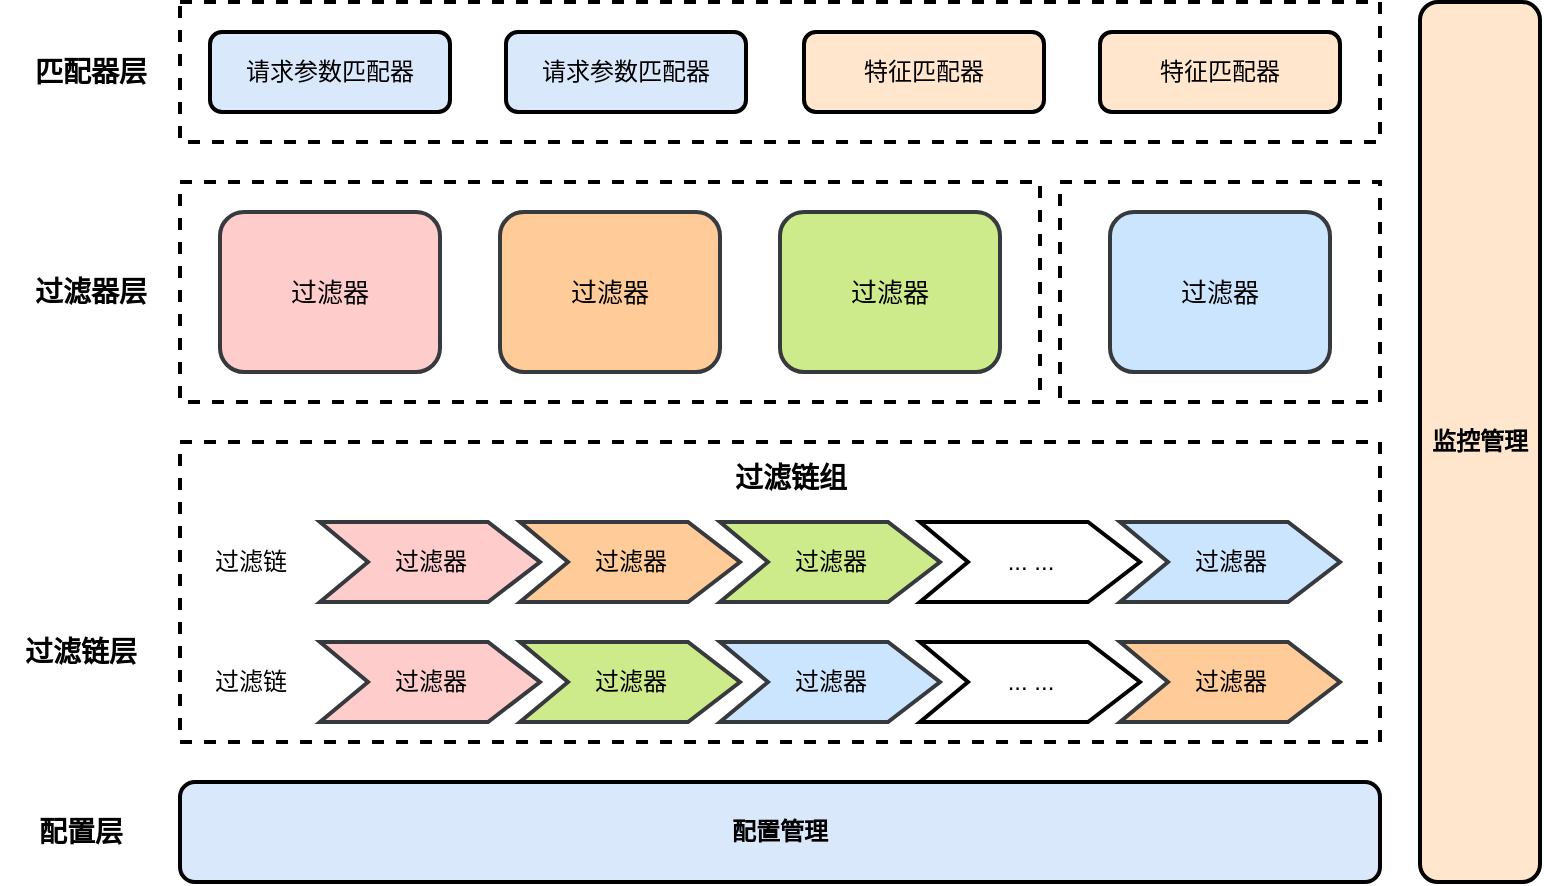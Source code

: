 <mxfile version="25.0.3">
  <diagram name="第 1 页" id="NWSEYQC2WmPgvcaIydRp">
    <mxGraphModel dx="894" dy="581" grid="1" gridSize="10" guides="1" tooltips="1" connect="1" arrows="1" fold="1" page="1" pageScale="1" pageWidth="827" pageHeight="1169" math="0" shadow="0">
      <root>
        <mxCell id="0" />
        <mxCell id="1" parent="0" />
        <mxCell id="zteYq2BVPjF1BCGbW42e-1" value="&lt;b&gt;配置管理&lt;/b&gt;" style="rounded=1;whiteSpace=wrap;html=1;fillColor=#dae8fc;strokeColor=#000000;strokeWidth=2;" vertex="1" parent="1">
          <mxGeometry x="120" y="440" width="600" height="50" as="geometry" />
        </mxCell>
        <mxCell id="zteYq2BVPjF1BCGbW42e-2" value="" style="rounded=0;whiteSpace=wrap;html=1;fillColor=none;dashed=1;strokeWidth=2;" vertex="1" parent="1">
          <mxGeometry x="120" y="270" width="600" height="150" as="geometry" />
        </mxCell>
        <mxCell id="zteYq2BVPjF1BCGbW42e-3" value="" style="rounded=0;whiteSpace=wrap;html=1;fillColor=none;dashed=1;strokeWidth=2;" vertex="1" parent="1">
          <mxGeometry x="120" y="140" width="430" height="110" as="geometry" />
        </mxCell>
        <mxCell id="zteYq2BVPjF1BCGbW42e-4" value="" style="rounded=0;whiteSpace=wrap;html=1;fillColor=none;dashed=1;strokeWidth=2;" vertex="1" parent="1">
          <mxGeometry x="120" y="50" width="600" height="70" as="geometry" />
        </mxCell>
        <mxCell id="zteYq2BVPjF1BCGbW42e-5" value="&lt;b&gt;监控管理&lt;/b&gt;" style="rounded=1;whiteSpace=wrap;html=1;fillColor=#ffe6cc;strokeColor=#000000;strokeWidth=2;" vertex="1" parent="1">
          <mxGeometry x="740" y="50" width="60" height="440" as="geometry" />
        </mxCell>
        <mxCell id="zteYq2BVPjF1BCGbW42e-7" value="&lt;b&gt;&lt;font style=&quot;font-size: 14px;&quot;&gt;配置层&lt;/font&gt;&lt;/b&gt;" style="text;html=1;align=center;verticalAlign=middle;resizable=0;points=[];autosize=1;strokeColor=none;fillColor=none;" vertex="1" parent="1">
          <mxGeometry x="35" y="450" width="70" height="30" as="geometry" />
        </mxCell>
        <mxCell id="zteYq2BVPjF1BCGbW42e-8" value="&lt;b&gt;&lt;font style=&quot;font-size: 14px;&quot;&gt;过滤链层&lt;/font&gt;&lt;/b&gt;" style="text;html=1;align=center;verticalAlign=middle;resizable=0;points=[];autosize=1;strokeColor=none;fillColor=none;" vertex="1" parent="1">
          <mxGeometry x="30" y="360" width="80" height="30" as="geometry" />
        </mxCell>
        <mxCell id="zteYq2BVPjF1BCGbW42e-10" value="过滤器" style="html=1;shadow=0;dashed=0;align=center;verticalAlign=middle;shape=mxgraph.arrows2.arrow;dy=0;dx=26;notch=24;strokeWidth=2;fillColor=#ffcccc;strokeColor=#36393d;" vertex="1" parent="1">
          <mxGeometry x="190" y="310" width="110" height="40" as="geometry" />
        </mxCell>
        <mxCell id="zteYq2BVPjF1BCGbW42e-13" value="&lt;span style=&quot;font-weight: normal;&quot;&gt;&lt;font style=&quot;font-size: 12px;&quot;&gt;过滤链&lt;/font&gt;&lt;/span&gt;" style="text;html=1;align=center;verticalAlign=middle;resizable=0;points=[];autosize=1;strokeColor=none;fillColor=none;fontSize=11;fontStyle=1" vertex="1" parent="1">
          <mxGeometry x="125" y="315" width="60" height="30" as="geometry" />
        </mxCell>
        <mxCell id="zteYq2BVPjF1BCGbW42e-15" value="&lt;font style=&quot;&quot;&gt;过滤链&lt;/font&gt;" style="text;html=1;align=center;verticalAlign=middle;resizable=0;points=[];autosize=1;strokeColor=none;fillColor=none;" vertex="1" parent="1">
          <mxGeometry x="125" y="375" width="60" height="30" as="geometry" />
        </mxCell>
        <mxCell id="zteYq2BVPjF1BCGbW42e-16" value="&lt;b&gt;&lt;font style=&quot;font-size: 14px;&quot;&gt;过滤链组&lt;/font&gt;&lt;/b&gt;" style="text;html=1;align=center;verticalAlign=middle;resizable=0;points=[];autosize=1;strokeColor=none;fillColor=none;" vertex="1" parent="1">
          <mxGeometry x="385" y="273" width="80" height="30" as="geometry" />
        </mxCell>
        <mxCell id="zteYq2BVPjF1BCGbW42e-17" value="过滤器" style="html=1;shadow=0;dashed=0;align=center;verticalAlign=middle;shape=mxgraph.arrows2.arrow;dy=0;dx=26;notch=24;strokeWidth=2;fillColor=#ffcc99;strokeColor=#36393d;" vertex="1" parent="1">
          <mxGeometry x="290" y="310" width="110" height="40" as="geometry" />
        </mxCell>
        <mxCell id="zteYq2BVPjF1BCGbW42e-18" value="过滤器" style="html=1;shadow=0;dashed=0;align=center;verticalAlign=middle;shape=mxgraph.arrows2.arrow;dy=0;dx=26;notch=24;strokeWidth=2;fillColor=#cdeb8b;strokeColor=#36393d;" vertex="1" parent="1">
          <mxGeometry x="390" y="310" width="110" height="40" as="geometry" />
        </mxCell>
        <mxCell id="zteYq2BVPjF1BCGbW42e-19" value="... ..." style="html=1;shadow=0;dashed=0;align=center;verticalAlign=middle;shape=mxgraph.arrows2.arrow;dy=0;dx=26;notch=24;strokeWidth=2;" vertex="1" parent="1">
          <mxGeometry x="490" y="310" width="110" height="40" as="geometry" />
        </mxCell>
        <mxCell id="zteYq2BVPjF1BCGbW42e-20" value="过滤器" style="html=1;shadow=0;dashed=0;align=center;verticalAlign=middle;shape=mxgraph.arrows2.arrow;dy=0;dx=26;notch=24;strokeWidth=2;fillColor=#cce5ff;strokeColor=#36393d;" vertex="1" parent="1">
          <mxGeometry x="590" y="310" width="110" height="40" as="geometry" />
        </mxCell>
        <mxCell id="zteYq2BVPjF1BCGbW42e-21" value="过滤器" style="html=1;shadow=0;dashed=0;align=center;verticalAlign=middle;shape=mxgraph.arrows2.arrow;dy=0;dx=26;notch=24;strokeWidth=2;fillColor=#ffcccc;strokeColor=#36393d;" vertex="1" parent="1">
          <mxGeometry x="190" y="370" width="110" height="40" as="geometry" />
        </mxCell>
        <mxCell id="zteYq2BVPjF1BCGbW42e-22" value="过滤器" style="html=1;shadow=0;dashed=0;align=center;verticalAlign=middle;shape=mxgraph.arrows2.arrow;dy=0;dx=26;notch=24;strokeWidth=2;fillColor=#cdeb8b;strokeColor=#36393d;" vertex="1" parent="1">
          <mxGeometry x="290" y="370" width="110" height="40" as="geometry" />
        </mxCell>
        <mxCell id="zteYq2BVPjF1BCGbW42e-23" value="过滤器" style="html=1;shadow=0;dashed=0;align=center;verticalAlign=middle;shape=mxgraph.arrows2.arrow;dy=0;dx=26;notch=24;strokeWidth=2;fillColor=#cce5ff;strokeColor=#36393d;" vertex="1" parent="1">
          <mxGeometry x="390" y="370" width="110" height="40" as="geometry" />
        </mxCell>
        <mxCell id="zteYq2BVPjF1BCGbW42e-24" value="... ..." style="html=1;shadow=0;dashed=0;align=center;verticalAlign=middle;shape=mxgraph.arrows2.arrow;dy=0;dx=26;notch=24;strokeWidth=2;" vertex="1" parent="1">
          <mxGeometry x="490" y="370" width="110" height="40" as="geometry" />
        </mxCell>
        <mxCell id="zteYq2BVPjF1BCGbW42e-25" value="过滤器" style="html=1;shadow=0;dashed=0;align=center;verticalAlign=middle;shape=mxgraph.arrows2.arrow;dy=0;dx=26;notch=24;strokeWidth=2;fillColor=#ffcc99;strokeColor=#36393d;" vertex="1" parent="1">
          <mxGeometry x="590" y="370" width="110" height="40" as="geometry" />
        </mxCell>
        <mxCell id="zteYq2BVPjF1BCGbW42e-26" value="" style="rounded=0;whiteSpace=wrap;html=1;fillColor=none;dashed=1;strokeWidth=2;" vertex="1" parent="1">
          <mxGeometry x="560" y="140" width="160" height="110" as="geometry" />
        </mxCell>
        <mxCell id="zteYq2BVPjF1BCGbW42e-27" value="&lt;font style=&quot;font-size: 13px;&quot;&gt;过滤器&lt;/font&gt;" style="rounded=1;whiteSpace=wrap;html=1;strokeWidth=2;fillColor=#ffcccc;strokeColor=#36393d;" vertex="1" parent="1">
          <mxGeometry x="140" y="155" width="110" height="80" as="geometry" />
        </mxCell>
        <mxCell id="zteYq2BVPjF1BCGbW42e-28" value="&lt;b&gt;&lt;font style=&quot;font-size: 14px;&quot;&gt;过滤器层&lt;/font&gt;&lt;/b&gt;" style="text;html=1;align=center;verticalAlign=middle;resizable=0;points=[];autosize=1;strokeColor=none;fillColor=none;" vertex="1" parent="1">
          <mxGeometry x="35" y="180" width="80" height="30" as="geometry" />
        </mxCell>
        <mxCell id="zteYq2BVPjF1BCGbW42e-29" value="&lt;font style=&quot;font-size: 13px;&quot;&gt;过滤器&lt;/font&gt;" style="rounded=1;whiteSpace=wrap;html=1;strokeWidth=2;fillColor=#ffcc99;strokeColor=#36393d;" vertex="1" parent="1">
          <mxGeometry x="280" y="155" width="110" height="80" as="geometry" />
        </mxCell>
        <mxCell id="zteYq2BVPjF1BCGbW42e-30" value="&lt;font style=&quot;font-size: 13px;&quot;&gt;过滤器&lt;/font&gt;" style="rounded=1;whiteSpace=wrap;html=1;strokeWidth=2;fillColor=#cdeb8b;strokeColor=#36393d;" vertex="1" parent="1">
          <mxGeometry x="420" y="155" width="110" height="80" as="geometry" />
        </mxCell>
        <mxCell id="zteYq2BVPjF1BCGbW42e-31" value="&lt;font style=&quot;font-size: 13px;&quot;&gt;过滤器&lt;/font&gt;" style="rounded=1;whiteSpace=wrap;html=1;strokeWidth=2;fillColor=#cce5ff;strokeColor=#36393d;" vertex="1" parent="1">
          <mxGeometry x="585" y="155" width="110" height="80" as="geometry" />
        </mxCell>
        <mxCell id="zteYq2BVPjF1BCGbW42e-32" value="请求参数匹配器" style="rounded=1;whiteSpace=wrap;html=1;fillColor=#dae8fc;strokeColor=#000000;strokeWidth=2;" vertex="1" parent="1">
          <mxGeometry x="135" y="65" width="120" height="40" as="geometry" />
        </mxCell>
        <mxCell id="zteYq2BVPjF1BCGbW42e-33" value="请求参数匹配器" style="rounded=1;whiteSpace=wrap;html=1;fillColor=#dae8fc;strokeColor=#000000;strokeWidth=2;" vertex="1" parent="1">
          <mxGeometry x="283" y="65" width="120" height="40" as="geometry" />
        </mxCell>
        <mxCell id="zteYq2BVPjF1BCGbW42e-34" value="特征匹配器" style="rounded=1;whiteSpace=wrap;html=1;fillColor=#ffe6cc;strokeColor=#000000;strokeWidth=2;" vertex="1" parent="1">
          <mxGeometry x="432" y="65" width="120" height="40" as="geometry" />
        </mxCell>
        <mxCell id="zteYq2BVPjF1BCGbW42e-35" value="特征匹配器" style="rounded=1;whiteSpace=wrap;html=1;fillColor=#ffe6cc;strokeColor=#000000;strokeWidth=2;" vertex="1" parent="1">
          <mxGeometry x="580" y="65" width="120" height="40" as="geometry" />
        </mxCell>
        <mxCell id="zteYq2BVPjF1BCGbW42e-36" value="&lt;b&gt;&lt;font style=&quot;font-size: 14px;&quot;&gt;匹配器层&lt;/font&gt;&lt;/b&gt;" style="text;html=1;align=center;verticalAlign=middle;resizable=0;points=[];autosize=1;strokeColor=none;fillColor=none;" vertex="1" parent="1">
          <mxGeometry x="35" y="70" width="80" height="30" as="geometry" />
        </mxCell>
      </root>
    </mxGraphModel>
  </diagram>
</mxfile>
